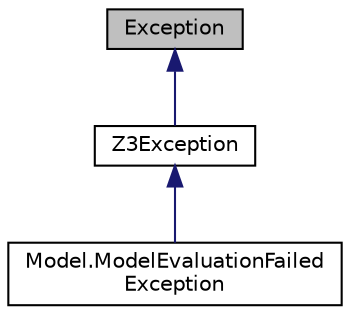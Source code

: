 digraph "Exception"
{
  edge [fontname="Helvetica",fontsize="10",labelfontname="Helvetica",labelfontsize="10"];
  node [fontname="Helvetica",fontsize="10",shape=record];
  Node0 [label="Exception",height=0.2,width=0.4,color="black", fillcolor="grey75", style="filled", fontcolor="black"];
  Node0 -> Node1 [dir="back",color="midnightblue",fontsize="10",style="solid",fontname="Helvetica"];
  Node1 [label="Z3Exception",height=0.2,width=0.4,color="black", fillcolor="white", style="filled",URL="$class_microsoft_1_1_z3_1_1_z3_exception.html",tooltip="The exception base class for error reporting from Z3 "];
  Node1 -> Node2 [dir="back",color="midnightblue",fontsize="10",style="solid",fontname="Helvetica"];
  Node2 [label="Model.ModelEvaluationFailed\lException",height=0.2,width=0.4,color="black", fillcolor="white", style="filled",URL="$class_microsoft_1_1_z3_1_1_model_1_1_model_evaluation_failed_exception.html",tooltip="A ModelEvaluationFailedException is thrown when an expression cannot be evaluated by the model..."];
}
